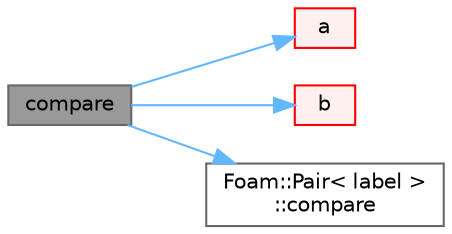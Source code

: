 digraph "compare"
{
 // LATEX_PDF_SIZE
  bgcolor="transparent";
  edge [fontname=Helvetica,fontsize=10,labelfontname=Helvetica,labelfontsize=10];
  node [fontname=Helvetica,fontsize=10,shape=box,height=0.2,width=0.4];
  rankdir="LR";
  Node1 [id="Node000001",label="compare",height=0.2,width=0.4,color="gray40", fillcolor="grey60", style="filled", fontcolor="black",tooltip=" "];
  Node1 -> Node2 [id="edge1_Node000001_Node000002",color="steelblue1",style="solid",tooltip=" "];
  Node2 [id="Node000002",label="a",height=0.2,width=0.4,color="red", fillcolor="#FFF0F0", style="filled",URL="$classFoam_1_1edge.html#a85479b7309dd6c6d0d0b8bc2794fc8be",tooltip=" "];
  Node1 -> Node4 [id="edge2_Node000001_Node000004",color="steelblue1",style="solid",tooltip=" "];
  Node4 [id="Node000004",label="b",height=0.2,width=0.4,color="red", fillcolor="#FFF0F0", style="filled",URL="$classFoam_1_1edge.html#a12b63771f32246d8f817c9da5ec41539",tooltip=" "];
  Node1 -> Node6 [id="edge3_Node000001_Node000006",color="steelblue1",style="solid",tooltip=" "];
  Node6 [id="Node000006",label="Foam::Pair\< label \>\l::compare",height=0.2,width=0.4,color="grey40", fillcolor="white", style="filled",URL="$classFoam_1_1Pair.html#aa49b2c738e8fa9b70727f3a3efb22908",tooltip=" "];
}
